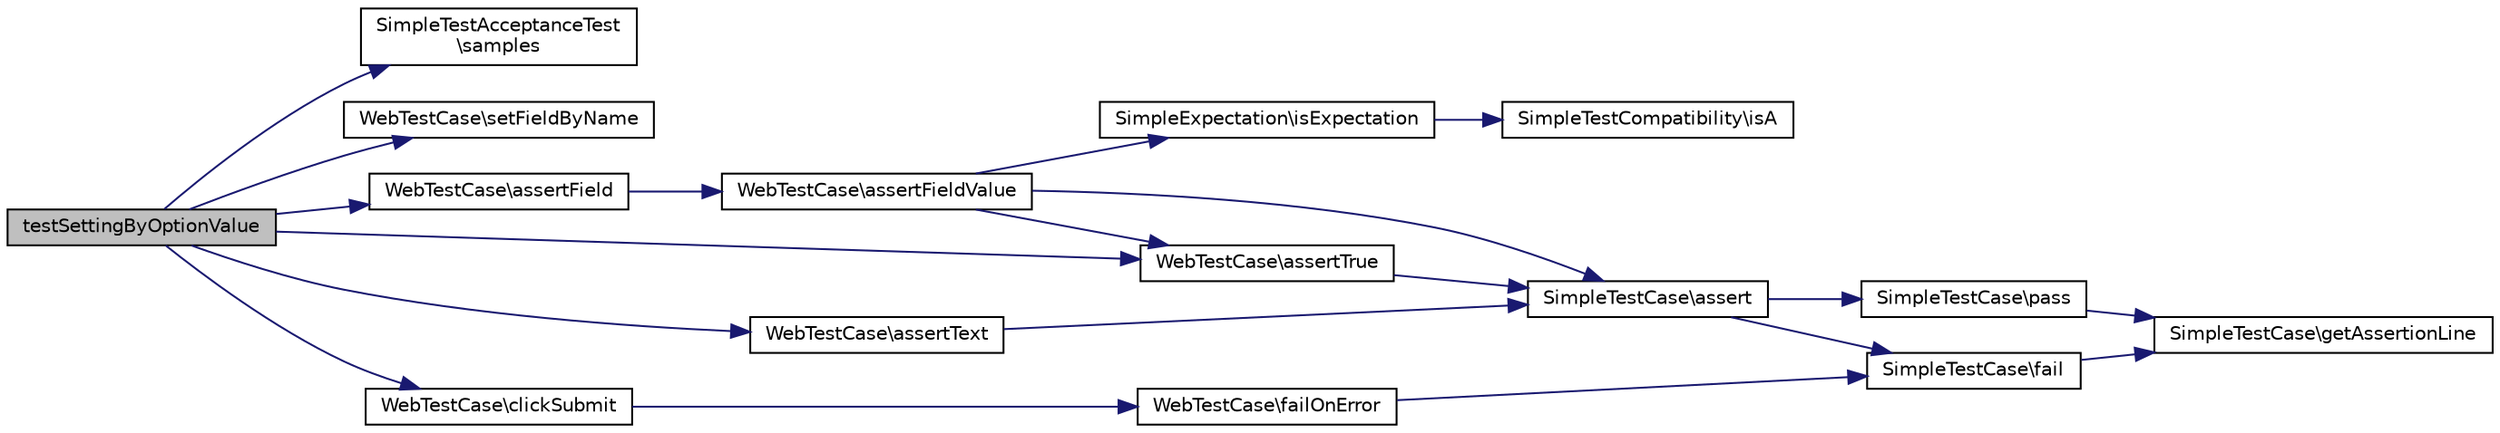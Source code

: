 digraph "testSettingByOptionValue"
{
  edge [fontname="Helvetica",fontsize="10",labelfontname="Helvetica",labelfontsize="10"];
  node [fontname="Helvetica",fontsize="10",shape=record];
  rankdir="LR";
  Node1 [label="testSettingByOptionValue",height=0.2,width=0.4,color="black", fillcolor="grey75", style="filled" fontcolor="black"];
  Node1 -> Node2 [color="midnightblue",fontsize="10",style="solid",fontname="Helvetica"];
  Node2 [label="SimpleTestAcceptanceTest\l\\samples",height=0.2,width=0.4,color="black", fillcolor="white", style="filled",URL="$class_simple_test_acceptance_test.html#a604600d230bc5151ced41b3fa7291aff"];
  Node1 -> Node3 [color="midnightblue",fontsize="10",style="solid",fontname="Helvetica"];
  Node3 [label="WebTestCase\\setFieldByName",height=0.2,width=0.4,color="black", fillcolor="white", style="filled",URL="$class_web_test_case.html#aea16016ca2e627978776a66b5fd5a2e3"];
  Node1 -> Node4 [color="midnightblue",fontsize="10",style="solid",fontname="Helvetica"];
  Node4 [label="WebTestCase\\assertField",height=0.2,width=0.4,color="black", fillcolor="white", style="filled",URL="$class_web_test_case.html#a147621db1c1b95d8458f32eab04ec5e0"];
  Node4 -> Node5 [color="midnightblue",fontsize="10",style="solid",fontname="Helvetica"];
  Node5 [label="WebTestCase\\assertFieldValue",height=0.2,width=0.4,color="black", fillcolor="white", style="filled",URL="$class_web_test_case.html#a35c49db6024b3e903098d7bdf5ed2ac9"];
  Node5 -> Node6 [color="midnightblue",fontsize="10",style="solid",fontname="Helvetica"];
  Node6 [label="WebTestCase\\assertTrue",height=0.2,width=0.4,color="black", fillcolor="white", style="filled",URL="$class_web_test_case.html#a0b1a5fbb86c56cd7ab7d1dced7af0cad"];
  Node6 -> Node7 [color="midnightblue",fontsize="10",style="solid",fontname="Helvetica"];
  Node7 [label="SimpleTestCase\\assert",height=0.2,width=0.4,color="black", fillcolor="white", style="filled",URL="$class_simple_test_case.html#a9be3866087958c52771a4eb0921a80f8"];
  Node7 -> Node8 [color="midnightblue",fontsize="10",style="solid",fontname="Helvetica"];
  Node8 [label="SimpleTestCase\\pass",height=0.2,width=0.4,color="black", fillcolor="white", style="filled",URL="$class_simple_test_case.html#a413ec6a28c017c7f5c08af552930a023"];
  Node8 -> Node9 [color="midnightblue",fontsize="10",style="solid",fontname="Helvetica"];
  Node9 [label="SimpleTestCase\\getAssertionLine",height=0.2,width=0.4,color="black", fillcolor="white", style="filled",URL="$class_simple_test_case.html#a4389a897171547fc4545f56a75bf0c9f"];
  Node7 -> Node10 [color="midnightblue",fontsize="10",style="solid",fontname="Helvetica"];
  Node10 [label="SimpleTestCase\\fail",height=0.2,width=0.4,color="black", fillcolor="white", style="filled",URL="$class_simple_test_case.html#a74070e976d1372da2111be1c059c6ce3"];
  Node10 -> Node9 [color="midnightblue",fontsize="10",style="solid",fontname="Helvetica"];
  Node5 -> Node11 [color="midnightblue",fontsize="10",style="solid",fontname="Helvetica"];
  Node11 [label="SimpleExpectation\\isExpectation",height=0.2,width=0.4,color="black", fillcolor="white", style="filled",URL="$class_simple_expectation.html#a1d5c795d731ea1d131960009116ef87e"];
  Node11 -> Node12 [color="midnightblue",fontsize="10",style="solid",fontname="Helvetica"];
  Node12 [label="SimpleTestCompatibility\\isA",height=0.2,width=0.4,color="black", fillcolor="white", style="filled",URL="$class_simple_test_compatibility.html#a89339a52a329ae34fbb05260963b066b"];
  Node5 -> Node7 [color="midnightblue",fontsize="10",style="solid",fontname="Helvetica"];
  Node1 -> Node6 [color="midnightblue",fontsize="10",style="solid",fontname="Helvetica"];
  Node1 -> Node13 [color="midnightblue",fontsize="10",style="solid",fontname="Helvetica"];
  Node13 [label="WebTestCase\\clickSubmit",height=0.2,width=0.4,color="black", fillcolor="white", style="filled",URL="$class_web_test_case.html#a67cc36f3e3acdad590220e3c40b94404"];
  Node13 -> Node14 [color="midnightblue",fontsize="10",style="solid",fontname="Helvetica"];
  Node14 [label="WebTestCase\\failOnError",height=0.2,width=0.4,color="black", fillcolor="white", style="filled",URL="$class_web_test_case.html#a7a73f8af1728ee203f7246162b7dbabe"];
  Node14 -> Node10 [color="midnightblue",fontsize="10",style="solid",fontname="Helvetica"];
  Node1 -> Node15 [color="midnightblue",fontsize="10",style="solid",fontname="Helvetica"];
  Node15 [label="WebTestCase\\assertText",height=0.2,width=0.4,color="black", fillcolor="white", style="filled",URL="$class_web_test_case.html#af295e4c06d20dd3eea274c713f4a9fbd"];
  Node15 -> Node7 [color="midnightblue",fontsize="10",style="solid",fontname="Helvetica"];
}

